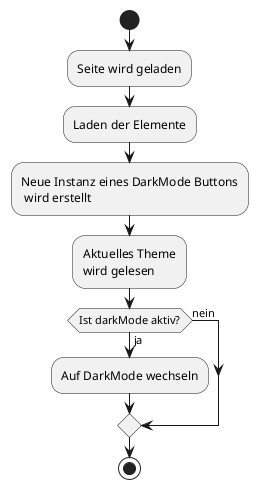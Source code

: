 @startuml Initialisierung
start
:Seite wird geladen;
:Laden der Elemente;
:Neue Instanz eines DarkMode Buttons
 wird erstellt;
:Aktuelles Theme 
wird gelesen;
if(Ist darkMode aktiv?)then(ja)
    :Auf DarkMode wechseln;
else(nein)
endif

stop
@enduml
